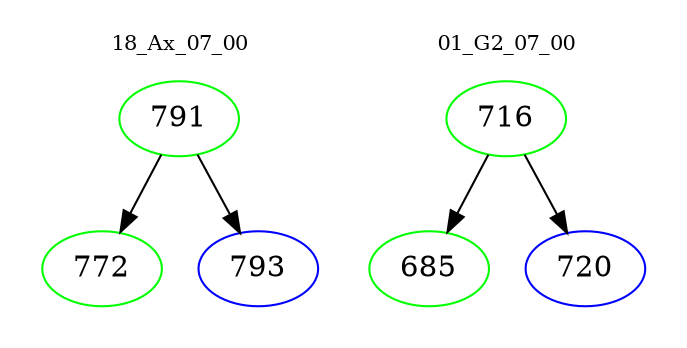digraph{
subgraph cluster_0 {
color = white
label = "18_Ax_07_00";
fontsize=10;
T0_791 [label="791", color="green"]
T0_791 -> T0_772 [color="black"]
T0_772 [label="772", color="green"]
T0_791 -> T0_793 [color="black"]
T0_793 [label="793", color="blue"]
}
subgraph cluster_1 {
color = white
label = "01_G2_07_00";
fontsize=10;
T1_716 [label="716", color="green"]
T1_716 -> T1_685 [color="black"]
T1_685 [label="685", color="green"]
T1_716 -> T1_720 [color="black"]
T1_720 [label="720", color="blue"]
}
}
